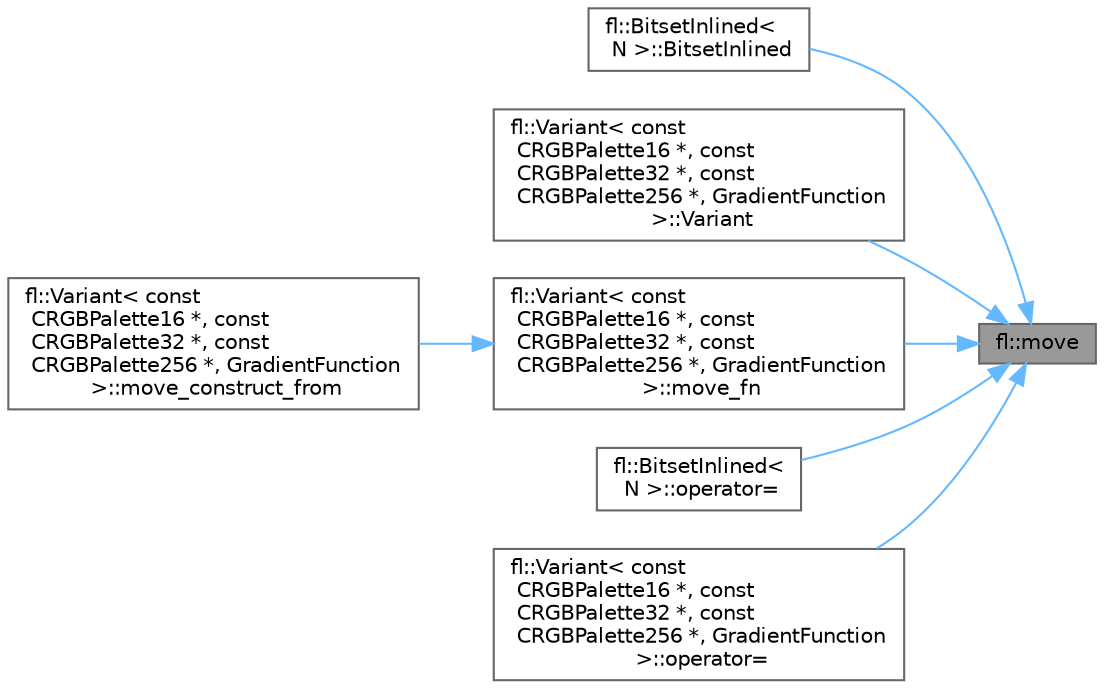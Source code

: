 digraph "fl::move"
{
 // INTERACTIVE_SVG=YES
 // LATEX_PDF_SIZE
  bgcolor="transparent";
  edge [fontname=Helvetica,fontsize=10,labelfontname=Helvetica,labelfontsize=10];
  node [fontname=Helvetica,fontsize=10,shape=box,height=0.2,width=0.4];
  rankdir="RL";
  Node1 [id="Node000001",label="fl::move",height=0.2,width=0.4,color="gray40", fillcolor="grey60", style="filled", fontcolor="black",tooltip=" "];
  Node1 -> Node2 [id="edge1_Node000001_Node000002",dir="back",color="steelblue1",style="solid",tooltip=" "];
  Node2 [id="Node000002",label="fl::BitsetInlined\<\l N \>::BitsetInlined",height=0.2,width=0.4,color="grey40", fillcolor="white", style="filled",URL="$d6/d6a/classfl_1_1_bitset_inlined_a4a8cc45e539458d5ceb4f3ea232bbe19.html#a4a8cc45e539458d5ceb4f3ea232bbe19",tooltip=" "];
  Node1 -> Node3 [id="edge2_Node000001_Node000003",dir="back",color="steelblue1",style="solid",tooltip=" "];
  Node3 [id="Node000003",label="fl::Variant\< const\l CRGBPalette16 *, const\l CRGBPalette32 *, const\l CRGBPalette256 *, GradientFunction\l \>::Variant",height=0.2,width=0.4,color="grey40", fillcolor="white", style="filled",URL="$de/d60/classfl_1_1_variant_a9d3ebcb84be939fa6eebcf474e665ac4.html#a9d3ebcb84be939fa6eebcf474e665ac4",tooltip=" "];
  Node1 -> Node4 [id="edge3_Node000001_Node000004",dir="back",color="steelblue1",style="solid",tooltip=" "];
  Node4 [id="Node000004",label="fl::Variant\< const\l CRGBPalette16 *, const\l CRGBPalette32 *, const\l CRGBPalette256 *, GradientFunction\l \>::move_fn",height=0.2,width=0.4,color="grey40", fillcolor="white", style="filled",URL="$de/d60/classfl_1_1_variant_a9c74d0dc178014b36656ad619c080f83.html#a9c74d0dc178014b36656ad619c080f83",tooltip=" "];
  Node4 -> Node5 [id="edge4_Node000004_Node000005",dir="back",color="steelblue1",style="solid",tooltip=" "];
  Node5 [id="Node000005",label="fl::Variant\< const\l CRGBPalette16 *, const\l CRGBPalette32 *, const\l CRGBPalette256 *, GradientFunction\l \>::move_construct_from",height=0.2,width=0.4,color="grey40", fillcolor="white", style="filled",URL="$de/d60/classfl_1_1_variant_af59475ecd9c6bb1abfa8815e94de4b5b.html#af59475ecd9c6bb1abfa8815e94de4b5b",tooltip=" "];
  Node1 -> Node6 [id="edge5_Node000001_Node000006",dir="back",color="steelblue1",style="solid",tooltip=" "];
  Node6 [id="Node000006",label="fl::BitsetInlined\<\l N \>::operator=",height=0.2,width=0.4,color="grey40", fillcolor="white", style="filled",URL="$d6/d6a/classfl_1_1_bitset_inlined_a56a11773226f8bab41d9431c63f31393.html#a56a11773226f8bab41d9431c63f31393",tooltip=" "];
  Node1 -> Node7 [id="edge6_Node000001_Node000007",dir="back",color="steelblue1",style="solid",tooltip=" "];
  Node7 [id="Node000007",label="fl::Variant\< const\l CRGBPalette16 *, const\l CRGBPalette32 *, const\l CRGBPalette256 *, GradientFunction\l \>::operator=",height=0.2,width=0.4,color="grey40", fillcolor="white", style="filled",URL="$de/d60/classfl_1_1_variant_aab0674aec33dae97035d76ea05fd4f52.html#aab0674aec33dae97035d76ea05fd4f52",tooltip=" "];
}
